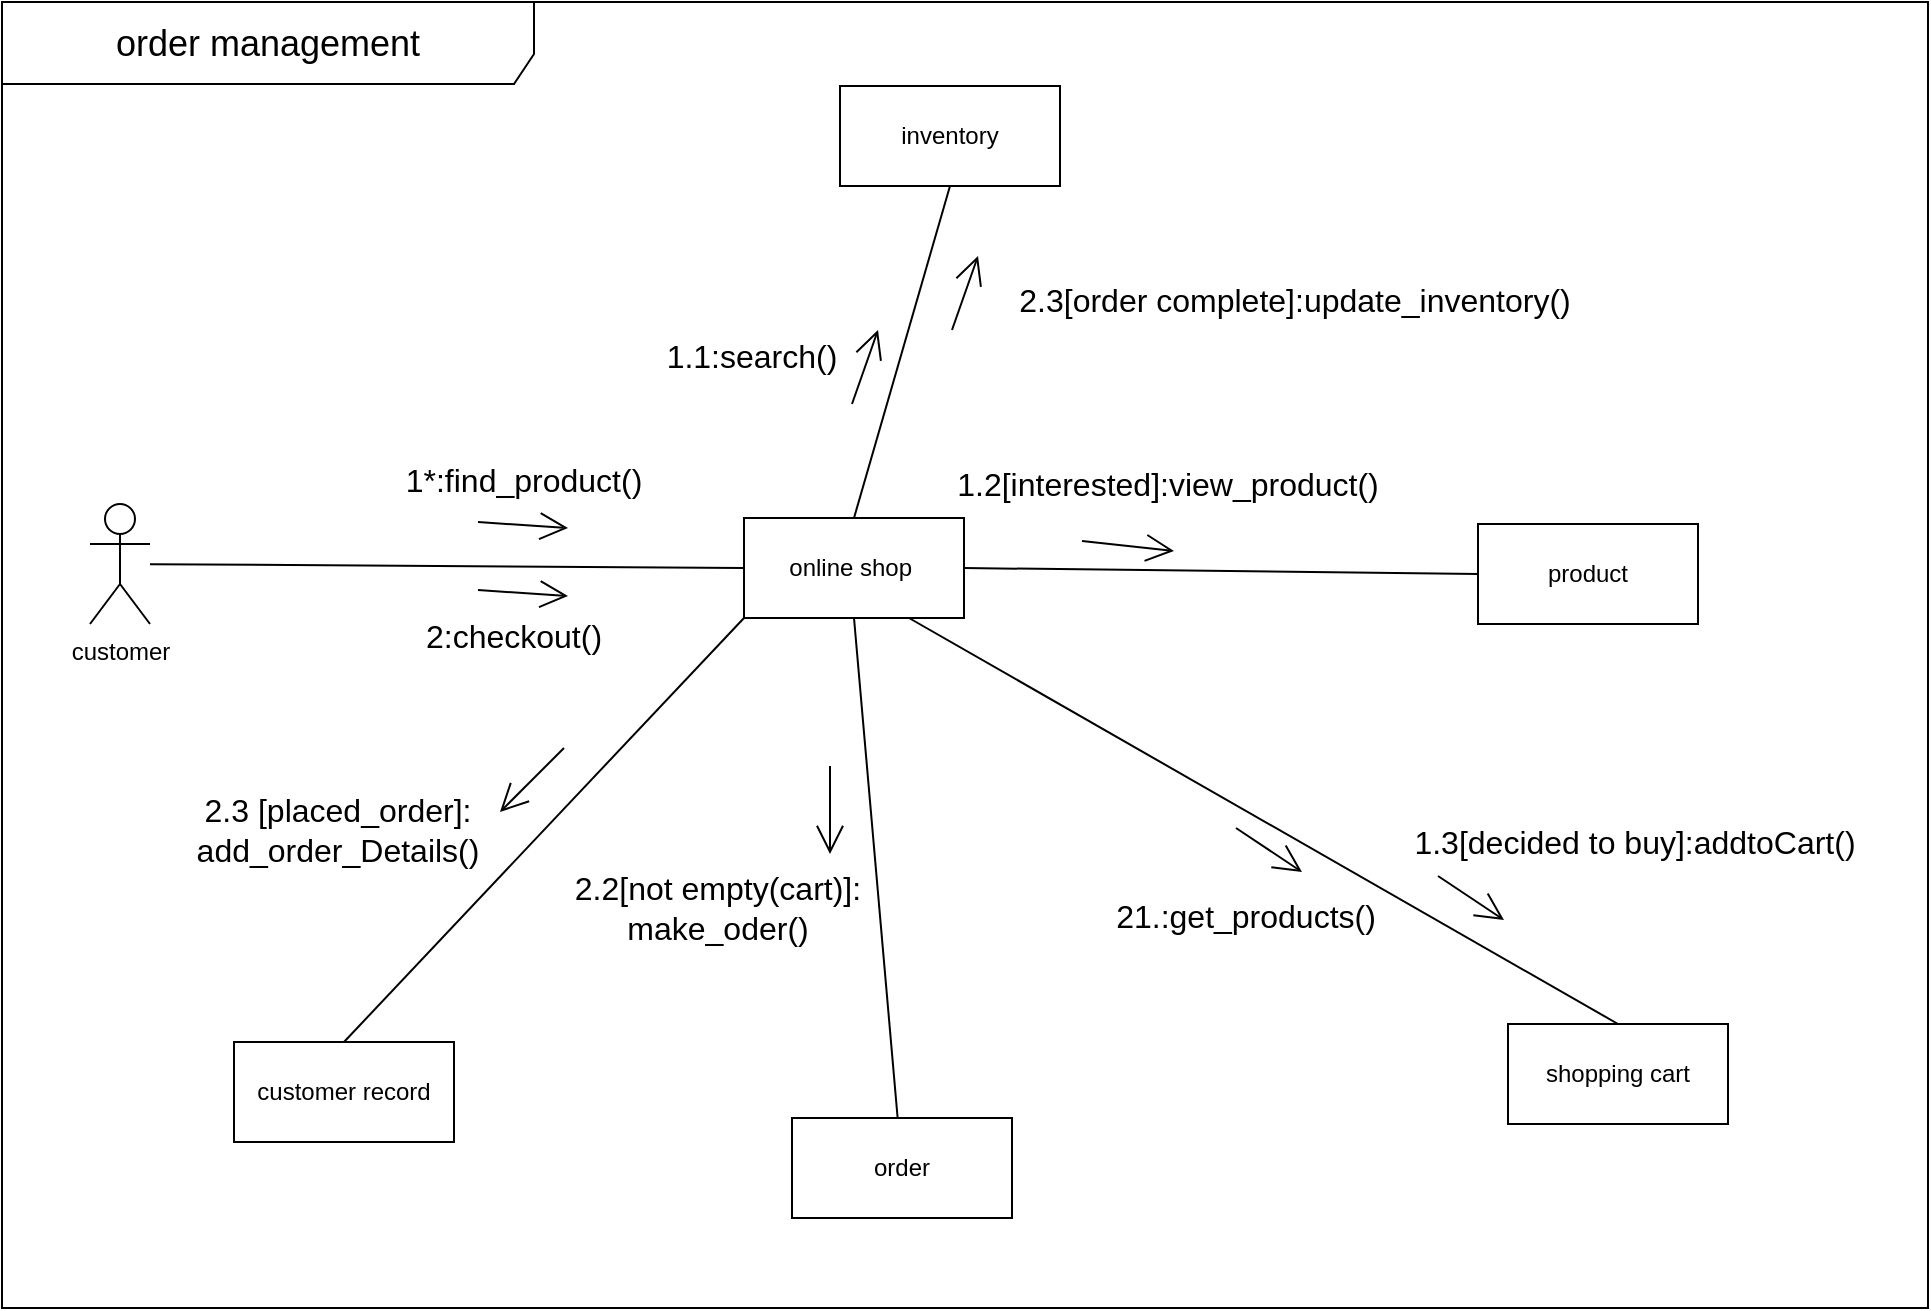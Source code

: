<mxfile version="24.7.16">
  <diagram name="Page-1" id="MBgZdPc67NB2W5luOb2s">
    <mxGraphModel dx="2234" dy="1230" grid="0" gridSize="10" guides="1" tooltips="1" connect="1" arrows="1" fold="1" page="0" pageScale="1" pageWidth="850" pageHeight="1100" math="0" shadow="0">
      <root>
        <mxCell id="0" />
        <mxCell id="1" parent="0" />
        <mxCell id="r4uRN6Sz8b95bWaVFC_w-2" value="online shop&amp;nbsp;" style="html=1;whiteSpace=wrap;" vertex="1" parent="1">
          <mxGeometry x="-316" y="102" width="110" height="50" as="geometry" />
        </mxCell>
        <mxCell id="r4uRN6Sz8b95bWaVFC_w-3" value="order" style="html=1;whiteSpace=wrap;" vertex="1" parent="1">
          <mxGeometry x="-292" y="402" width="110" height="50" as="geometry" />
        </mxCell>
        <mxCell id="r4uRN6Sz8b95bWaVFC_w-4" value="customer record" style="html=1;whiteSpace=wrap;" vertex="1" parent="1">
          <mxGeometry x="-571" y="364" width="110" height="50" as="geometry" />
        </mxCell>
        <mxCell id="r4uRN6Sz8b95bWaVFC_w-5" value="inventory" style="html=1;whiteSpace=wrap;" vertex="1" parent="1">
          <mxGeometry x="-268" y="-114" width="110" height="50" as="geometry" />
        </mxCell>
        <mxCell id="r4uRN6Sz8b95bWaVFC_w-6" value="product" style="html=1;whiteSpace=wrap;" vertex="1" parent="1">
          <mxGeometry x="51" y="105" width="110" height="50" as="geometry" />
        </mxCell>
        <mxCell id="r4uRN6Sz8b95bWaVFC_w-7" value="shopping cart" style="html=1;whiteSpace=wrap;" vertex="1" parent="1">
          <mxGeometry x="66" y="355" width="110" height="50" as="geometry" />
        </mxCell>
        <mxCell id="r4uRN6Sz8b95bWaVFC_w-8" value="customer" style="shape=umlActor;verticalLabelPosition=bottom;verticalAlign=top;html=1;" vertex="1" parent="1">
          <mxGeometry x="-643" y="95" width="30" height="60" as="geometry" />
        </mxCell>
        <mxCell id="r4uRN6Sz8b95bWaVFC_w-17" value="" style="endArrow=none;html=1;rounded=0;fontSize=12;startSize=8;endSize=8;curved=1;exitX=0.5;exitY=1;exitDx=0;exitDy=0;entryX=0.5;entryY=0;entryDx=0;entryDy=0;" edge="1" parent="1" source="r4uRN6Sz8b95bWaVFC_w-5" target="r4uRN6Sz8b95bWaVFC_w-2">
          <mxGeometry width="50" height="50" relative="1" as="geometry">
            <mxPoint x="-308" y="213" as="sourcePoint" />
            <mxPoint x="-258" y="163" as="targetPoint" />
          </mxGeometry>
        </mxCell>
        <mxCell id="r4uRN6Sz8b95bWaVFC_w-18" style="edgeStyle=none;curved=1;rounded=0;orthogonalLoop=1;jettySize=auto;html=1;entryX=0.5;entryY=0;entryDx=0;entryDy=0;fontSize=12;startSize=8;endSize=8;" edge="1" parent="1" source="r4uRN6Sz8b95bWaVFC_w-2" target="r4uRN6Sz8b95bWaVFC_w-2">
          <mxGeometry relative="1" as="geometry" />
        </mxCell>
        <mxCell id="r4uRN6Sz8b95bWaVFC_w-19" value="" style="endArrow=none;html=1;rounded=0;fontSize=12;startSize=8;endSize=8;curved=1;exitX=1;exitY=0.5;exitDx=0;exitDy=0;entryX=0;entryY=0.5;entryDx=0;entryDy=0;" edge="1" parent="1" source="r4uRN6Sz8b95bWaVFC_w-2" target="r4uRN6Sz8b95bWaVFC_w-6">
          <mxGeometry width="50" height="50" relative="1" as="geometry">
            <mxPoint x="63" y="227" as="sourcePoint" />
            <mxPoint x="113" y="177" as="targetPoint" />
          </mxGeometry>
        </mxCell>
        <mxCell id="r4uRN6Sz8b95bWaVFC_w-20" value="" style="endArrow=none;html=1;rounded=0;fontSize=12;startSize=8;endSize=8;curved=1;entryX=0.75;entryY=1;entryDx=0;entryDy=0;exitX=0.5;exitY=0;exitDx=0;exitDy=0;" edge="1" parent="1" source="r4uRN6Sz8b95bWaVFC_w-7" target="r4uRN6Sz8b95bWaVFC_w-2">
          <mxGeometry width="50" height="50" relative="1" as="geometry">
            <mxPoint x="64" y="233" as="sourcePoint" />
            <mxPoint x="114" y="183" as="targetPoint" />
          </mxGeometry>
        </mxCell>
        <mxCell id="r4uRN6Sz8b95bWaVFC_w-21" value="" style="endArrow=none;html=1;rounded=0;fontSize=12;startSize=8;endSize=8;curved=1;entryX=0.5;entryY=1;entryDx=0;entryDy=0;" edge="1" parent="1" source="r4uRN6Sz8b95bWaVFC_w-3" target="r4uRN6Sz8b95bWaVFC_w-2">
          <mxGeometry width="50" height="50" relative="1" as="geometry">
            <mxPoint x="26" y="226" as="sourcePoint" />
            <mxPoint x="114" y="183" as="targetPoint" />
          </mxGeometry>
        </mxCell>
        <mxCell id="r4uRN6Sz8b95bWaVFC_w-22" value="" style="endArrow=none;html=1;rounded=0;fontSize=12;startSize=8;endSize=8;curved=1;entryX=0;entryY=1;entryDx=0;entryDy=0;exitX=0.5;exitY=0;exitDx=0;exitDy=0;" edge="1" parent="1" source="r4uRN6Sz8b95bWaVFC_w-4" target="r4uRN6Sz8b95bWaVFC_w-2">
          <mxGeometry width="50" height="50" relative="1" as="geometry">
            <mxPoint x="64" y="233" as="sourcePoint" />
            <mxPoint x="114" y="183" as="targetPoint" />
          </mxGeometry>
        </mxCell>
        <mxCell id="r4uRN6Sz8b95bWaVFC_w-23" value="" style="endArrow=none;html=1;rounded=0;fontSize=12;startSize=8;endSize=8;curved=1;entryX=0;entryY=0.5;entryDx=0;entryDy=0;" edge="1" parent="1" source="r4uRN6Sz8b95bWaVFC_w-8" target="r4uRN6Sz8b95bWaVFC_w-2">
          <mxGeometry width="50" height="50" relative="1" as="geometry">
            <mxPoint x="64" y="233" as="sourcePoint" />
            <mxPoint x="114" y="183" as="targetPoint" />
          </mxGeometry>
        </mxCell>
        <mxCell id="r4uRN6Sz8b95bWaVFC_w-24" value="" style="endArrow=open;endFill=1;endSize=12;html=1;rounded=0;fontSize=12;curved=1;" edge="1" parent="1">
          <mxGeometry width="160" relative="1" as="geometry">
            <mxPoint x="-262" y="45" as="sourcePoint" />
            <mxPoint x="-249" y="8" as="targetPoint" />
          </mxGeometry>
        </mxCell>
        <mxCell id="r4uRN6Sz8b95bWaVFC_w-25" value="" style="endArrow=open;endFill=1;endSize=12;html=1;rounded=0;fontSize=12;curved=1;" edge="1" parent="1">
          <mxGeometry width="160" relative="1" as="geometry">
            <mxPoint x="-212" y="8" as="sourcePoint" />
            <mxPoint x="-199" y="-29" as="targetPoint" />
          </mxGeometry>
        </mxCell>
        <mxCell id="r4uRN6Sz8b95bWaVFC_w-26" value="" style="endArrow=open;endFill=1;endSize=12;html=1;rounded=0;fontSize=12;curved=1;" edge="1" parent="1">
          <mxGeometry width="160" relative="1" as="geometry">
            <mxPoint x="-449" y="104" as="sourcePoint" />
            <mxPoint x="-404" y="107" as="targetPoint" />
          </mxGeometry>
        </mxCell>
        <mxCell id="r4uRN6Sz8b95bWaVFC_w-27" value="" style="endArrow=open;endFill=1;endSize=12;html=1;rounded=0;fontSize=12;curved=1;" edge="1" parent="1">
          <mxGeometry width="160" relative="1" as="geometry">
            <mxPoint x="-406" y="217" as="sourcePoint" />
            <mxPoint x="-438" y="249" as="targetPoint" />
          </mxGeometry>
        </mxCell>
        <mxCell id="r4uRN6Sz8b95bWaVFC_w-28" value="" style="endArrow=open;endFill=1;endSize=12;html=1;rounded=0;fontSize=12;curved=1;" edge="1" parent="1">
          <mxGeometry width="160" relative="1" as="geometry">
            <mxPoint x="-273" y="226" as="sourcePoint" />
            <mxPoint x="-273" y="270" as="targetPoint" />
          </mxGeometry>
        </mxCell>
        <mxCell id="r4uRN6Sz8b95bWaVFC_w-29" value="" style="endArrow=open;endFill=1;endSize=12;html=1;rounded=0;fontSize=12;curved=1;" edge="1" parent="1">
          <mxGeometry width="160" relative="1" as="geometry">
            <mxPoint x="31" y="281" as="sourcePoint" />
            <mxPoint x="64" y="303" as="targetPoint" />
          </mxGeometry>
        </mxCell>
        <mxCell id="r4uRN6Sz8b95bWaVFC_w-30" value="" style="endArrow=open;endFill=1;endSize=12;html=1;rounded=0;fontSize=12;curved=1;" edge="1" parent="1">
          <mxGeometry width="160" relative="1" as="geometry">
            <mxPoint x="-147" y="113.5" as="sourcePoint" />
            <mxPoint x="-101" y="118.5" as="targetPoint" />
          </mxGeometry>
        </mxCell>
        <mxCell id="r4uRN6Sz8b95bWaVFC_w-31" value="" style="endArrow=open;endFill=1;endSize=12;html=1;rounded=0;fontSize=12;curved=1;" edge="1" parent="1">
          <mxGeometry width="160" relative="1" as="geometry">
            <mxPoint x="-70" y="257" as="sourcePoint" />
            <mxPoint x="-37" y="279" as="targetPoint" />
          </mxGeometry>
        </mxCell>
        <mxCell id="r4uRN6Sz8b95bWaVFC_w-32" value="" style="endArrow=open;endFill=1;endSize=12;html=1;rounded=0;fontSize=12;curved=1;" edge="1" parent="1">
          <mxGeometry width="160" relative="1" as="geometry">
            <mxPoint x="-449" y="138" as="sourcePoint" />
            <mxPoint x="-404" y="141" as="targetPoint" />
          </mxGeometry>
        </mxCell>
        <mxCell id="r4uRN6Sz8b95bWaVFC_w-33" value="1*:find_product()" style="text;html=1;align=center;verticalAlign=middle;whiteSpace=wrap;rounded=0;fontSize=16;" vertex="1" parent="1">
          <mxGeometry x="-456" y="68" width="60" height="30" as="geometry" />
        </mxCell>
        <mxCell id="r4uRN6Sz8b95bWaVFC_w-34" value="1.1:search()" style="text;html=1;align=center;verticalAlign=middle;whiteSpace=wrap;rounded=0;fontSize=16;" vertex="1" parent="1">
          <mxGeometry x="-342" y="6" width="60" height="30" as="geometry" />
        </mxCell>
        <mxCell id="r4uRN6Sz8b95bWaVFC_w-35" value="1.2[interested]:view_product()" style="text;html=1;align=center;verticalAlign=middle;whiteSpace=wrap;rounded=0;fontSize=16;" vertex="1" parent="1">
          <mxGeometry x="-134" y="70" width="60" height="30" as="geometry" />
        </mxCell>
        <mxCell id="r4uRN6Sz8b95bWaVFC_w-36" value="1.3[decided to buy]:addtoCart()" style="text;html=1;align=center;verticalAlign=middle;whiteSpace=wrap;rounded=0;fontSize=16;" vertex="1" parent="1">
          <mxGeometry x="-3" y="249" width="265" height="30" as="geometry" />
        </mxCell>
        <mxCell id="r4uRN6Sz8b95bWaVFC_w-37" value="2:checkout()" style="text;html=1;align=center;verticalAlign=middle;whiteSpace=wrap;rounded=0;fontSize=16;" vertex="1" parent="1">
          <mxGeometry x="-461" y="146" width="60" height="30" as="geometry" />
        </mxCell>
        <mxCell id="r4uRN6Sz8b95bWaVFC_w-38" value="21.:get_products()" style="text;html=1;align=center;verticalAlign=middle;whiteSpace=wrap;rounded=0;fontSize=16;" vertex="1" parent="1">
          <mxGeometry x="-95" y="286" width="60" height="30" as="geometry" />
        </mxCell>
        <mxCell id="r4uRN6Sz8b95bWaVFC_w-39" value="2.2[not empty(cart)]:&lt;div&gt;make_oder()&lt;/div&gt;" style="text;html=1;align=center;verticalAlign=middle;whiteSpace=wrap;rounded=0;fontSize=16;" vertex="1" parent="1">
          <mxGeometry x="-404" y="253" width="150" height="87" as="geometry" />
        </mxCell>
        <mxCell id="r4uRN6Sz8b95bWaVFC_w-40" value="2.3[order complete]:update_inventory()" style="text;html=1;align=center;verticalAlign=middle;whiteSpace=wrap;rounded=0;fontSize=16;" vertex="1" parent="1">
          <mxGeometry x="-206" y="-22" width="331" height="30" as="geometry" />
        </mxCell>
        <mxCell id="r4uRN6Sz8b95bWaVFC_w-41" value="2.3 [placed_order]:&lt;div&gt;add_order_Details()&lt;/div&gt;" style="text;html=1;align=center;verticalAlign=middle;whiteSpace=wrap;rounded=0;fontSize=16;" vertex="1" parent="1">
          <mxGeometry x="-631" y="233" width="224" height="50" as="geometry" />
        </mxCell>
        <mxCell id="r4uRN6Sz8b95bWaVFC_w-42" style="edgeStyle=none;curved=1;rounded=0;orthogonalLoop=1;jettySize=auto;html=1;entryX=0;entryY=0.75;entryDx=0;entryDy=0;fontSize=12;startSize=8;endSize=8;" edge="1" parent="1" source="r4uRN6Sz8b95bWaVFC_w-35" target="r4uRN6Sz8b95bWaVFC_w-35">
          <mxGeometry relative="1" as="geometry" />
        </mxCell>
        <mxCell id="r4uRN6Sz8b95bWaVFC_w-45" value="&lt;font style=&quot;font-size: 18px;&quot;&gt;order management&lt;/font&gt;" style="shape=umlFrame;whiteSpace=wrap;html=1;pointerEvents=0;width=266;height=41;" vertex="1" parent="1">
          <mxGeometry x="-687" y="-156" width="963" height="653" as="geometry" />
        </mxCell>
      </root>
    </mxGraphModel>
  </diagram>
</mxfile>
